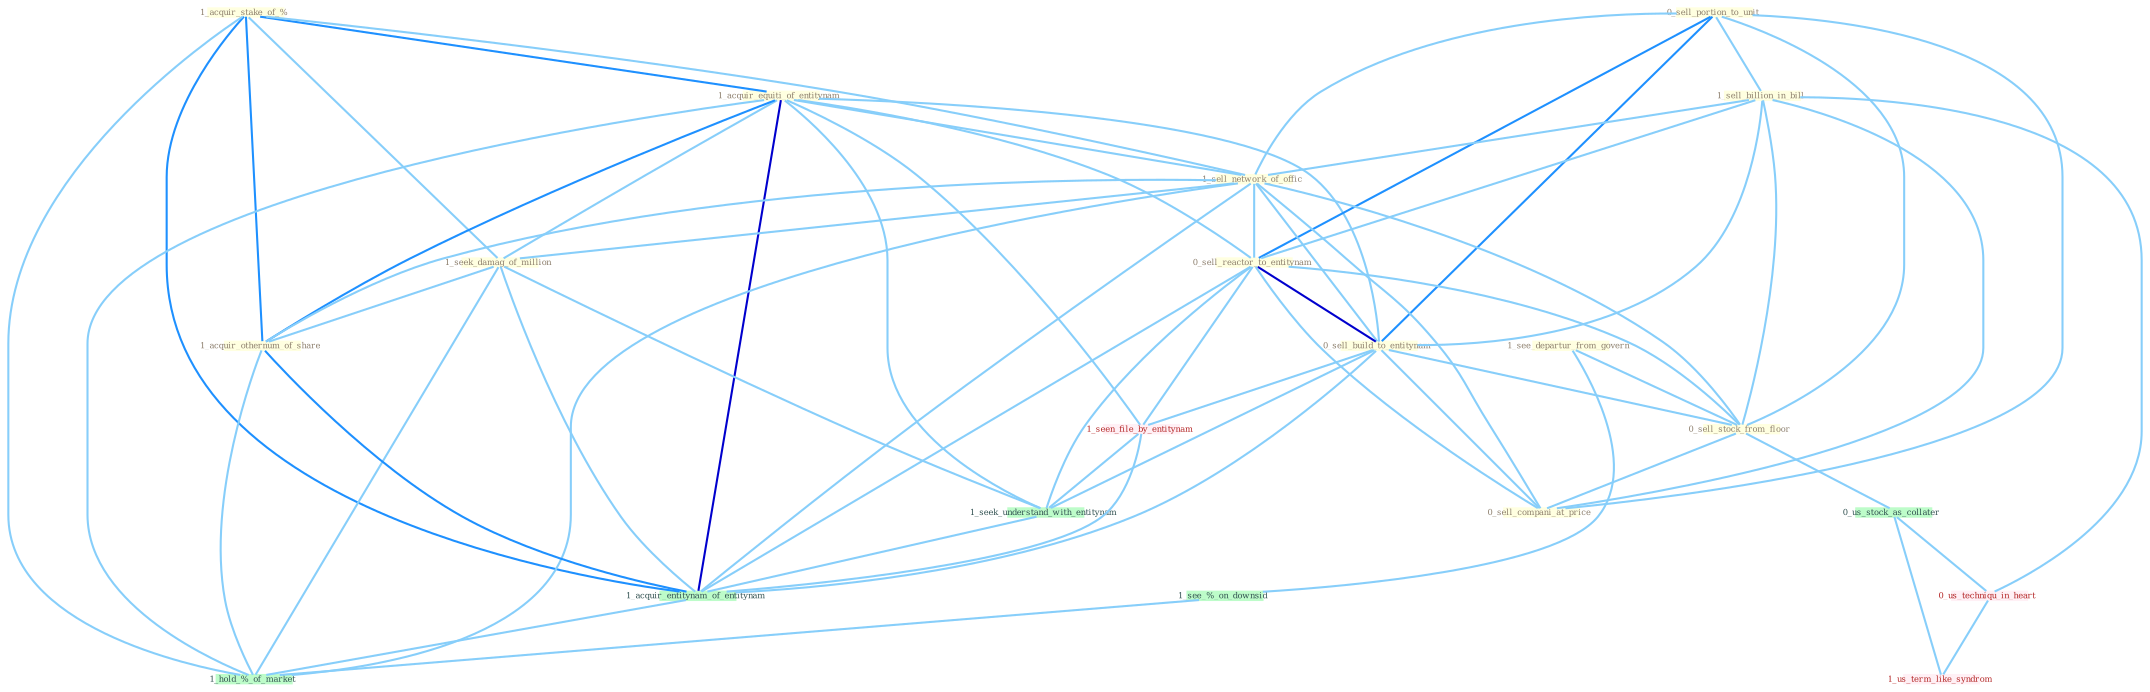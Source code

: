 Graph G{ 
    node
    [shape=polygon,style=filled,width=.5,height=.06,color="#BDFCC9",fixedsize=true,fontsize=4,
    fontcolor="#2f4f4f"];
    {node
    [color="#ffffe0", fontcolor="#8b7d6b"] "1_acquir_stake_of_% " "1_acquir_equiti_of_entitynam " "0_sell_portion_to_unit " "1_sell_billion_in_bill " "1_sell_network_of_offic " "1_seek_damag_of_million " "1_acquir_othernum_of_share " "0_sell_reactor_to_entitynam " "1_see_departur_from_govern " "0_sell_build_to_entitynam " "0_sell_stock_from_floor " "0_sell_compani_at_price "}
{node [color="#fff0f5", fontcolor="#b22222"] "1_seen_file_by_entitynam " "0_us_techniqu_in_heart " "1_us_term_like_syndrom "}
edge [color="#B0E2FF"];

	"1_acquir_stake_of_% " -- "1_acquir_equiti_of_entitynam " [w="2", color="#1e90ff" , len=0.8];
	"1_acquir_stake_of_% " -- "1_sell_network_of_offic " [w="1", color="#87cefa" ];
	"1_acquir_stake_of_% " -- "1_seek_damag_of_million " [w="1", color="#87cefa" ];
	"1_acquir_stake_of_% " -- "1_acquir_othernum_of_share " [w="2", color="#1e90ff" , len=0.8];
	"1_acquir_stake_of_% " -- "1_acquir_entitynam_of_entitynam " [w="2", color="#1e90ff" , len=0.8];
	"1_acquir_stake_of_% " -- "1_hold_%_of_market " [w="1", color="#87cefa" ];
	"1_acquir_equiti_of_entitynam " -- "1_sell_network_of_offic " [w="1", color="#87cefa" ];
	"1_acquir_equiti_of_entitynam " -- "1_seek_damag_of_million " [w="1", color="#87cefa" ];
	"1_acquir_equiti_of_entitynam " -- "1_acquir_othernum_of_share " [w="2", color="#1e90ff" , len=0.8];
	"1_acquir_equiti_of_entitynam " -- "0_sell_reactor_to_entitynam " [w="1", color="#87cefa" ];
	"1_acquir_equiti_of_entitynam " -- "0_sell_build_to_entitynam " [w="1", color="#87cefa" ];
	"1_acquir_equiti_of_entitynam " -- "1_seen_file_by_entitynam " [w="1", color="#87cefa" ];
	"1_acquir_equiti_of_entitynam " -- "1_seek_understand_with_entitynam " [w="1", color="#87cefa" ];
	"1_acquir_equiti_of_entitynam " -- "1_acquir_entitynam_of_entitynam " [w="3", color="#0000cd" , len=0.6];
	"1_acquir_equiti_of_entitynam " -- "1_hold_%_of_market " [w="1", color="#87cefa" ];
	"0_sell_portion_to_unit " -- "1_sell_billion_in_bill " [w="1", color="#87cefa" ];
	"0_sell_portion_to_unit " -- "1_sell_network_of_offic " [w="1", color="#87cefa" ];
	"0_sell_portion_to_unit " -- "0_sell_reactor_to_entitynam " [w="2", color="#1e90ff" , len=0.8];
	"0_sell_portion_to_unit " -- "0_sell_build_to_entitynam " [w="2", color="#1e90ff" , len=0.8];
	"0_sell_portion_to_unit " -- "0_sell_stock_from_floor " [w="1", color="#87cefa" ];
	"0_sell_portion_to_unit " -- "0_sell_compani_at_price " [w="1", color="#87cefa" ];
	"1_sell_billion_in_bill " -- "1_sell_network_of_offic " [w="1", color="#87cefa" ];
	"1_sell_billion_in_bill " -- "0_sell_reactor_to_entitynam " [w="1", color="#87cefa" ];
	"1_sell_billion_in_bill " -- "0_sell_build_to_entitynam " [w="1", color="#87cefa" ];
	"1_sell_billion_in_bill " -- "0_sell_stock_from_floor " [w="1", color="#87cefa" ];
	"1_sell_billion_in_bill " -- "0_sell_compani_at_price " [w="1", color="#87cefa" ];
	"1_sell_billion_in_bill " -- "0_us_techniqu_in_heart " [w="1", color="#87cefa" ];
	"1_sell_network_of_offic " -- "1_seek_damag_of_million " [w="1", color="#87cefa" ];
	"1_sell_network_of_offic " -- "1_acquir_othernum_of_share " [w="1", color="#87cefa" ];
	"1_sell_network_of_offic " -- "0_sell_reactor_to_entitynam " [w="1", color="#87cefa" ];
	"1_sell_network_of_offic " -- "0_sell_build_to_entitynam " [w="1", color="#87cefa" ];
	"1_sell_network_of_offic " -- "0_sell_stock_from_floor " [w="1", color="#87cefa" ];
	"1_sell_network_of_offic " -- "0_sell_compani_at_price " [w="1", color="#87cefa" ];
	"1_sell_network_of_offic " -- "1_acquir_entitynam_of_entitynam " [w="1", color="#87cefa" ];
	"1_sell_network_of_offic " -- "1_hold_%_of_market " [w="1", color="#87cefa" ];
	"1_seek_damag_of_million " -- "1_acquir_othernum_of_share " [w="1", color="#87cefa" ];
	"1_seek_damag_of_million " -- "1_seek_understand_with_entitynam " [w="1", color="#87cefa" ];
	"1_seek_damag_of_million " -- "1_acquir_entitynam_of_entitynam " [w="1", color="#87cefa" ];
	"1_seek_damag_of_million " -- "1_hold_%_of_market " [w="1", color="#87cefa" ];
	"1_acquir_othernum_of_share " -- "1_acquir_entitynam_of_entitynam " [w="2", color="#1e90ff" , len=0.8];
	"1_acquir_othernum_of_share " -- "1_hold_%_of_market " [w="1", color="#87cefa" ];
	"0_sell_reactor_to_entitynam " -- "0_sell_build_to_entitynam " [w="3", color="#0000cd" , len=0.6];
	"0_sell_reactor_to_entitynam " -- "0_sell_stock_from_floor " [w="1", color="#87cefa" ];
	"0_sell_reactor_to_entitynam " -- "0_sell_compani_at_price " [w="1", color="#87cefa" ];
	"0_sell_reactor_to_entitynam " -- "1_seen_file_by_entitynam " [w="1", color="#87cefa" ];
	"0_sell_reactor_to_entitynam " -- "1_seek_understand_with_entitynam " [w="1", color="#87cefa" ];
	"0_sell_reactor_to_entitynam " -- "1_acquir_entitynam_of_entitynam " [w="1", color="#87cefa" ];
	"1_see_departur_from_govern " -- "0_sell_stock_from_floor " [w="1", color="#87cefa" ];
	"1_see_departur_from_govern " -- "1_see_%_on_downsid " [w="1", color="#87cefa" ];
	"0_sell_build_to_entitynam " -- "0_sell_stock_from_floor " [w="1", color="#87cefa" ];
	"0_sell_build_to_entitynam " -- "0_sell_compani_at_price " [w="1", color="#87cefa" ];
	"0_sell_build_to_entitynam " -- "1_seen_file_by_entitynam " [w="1", color="#87cefa" ];
	"0_sell_build_to_entitynam " -- "1_seek_understand_with_entitynam " [w="1", color="#87cefa" ];
	"0_sell_build_to_entitynam " -- "1_acquir_entitynam_of_entitynam " [w="1", color="#87cefa" ];
	"0_sell_stock_from_floor " -- "0_sell_compani_at_price " [w="1", color="#87cefa" ];
	"0_sell_stock_from_floor " -- "0_us_stock_as_collater " [w="1", color="#87cefa" ];
	"1_seen_file_by_entitynam " -- "1_seek_understand_with_entitynam " [w="1", color="#87cefa" ];
	"1_seen_file_by_entitynam " -- "1_acquir_entitynam_of_entitynam " [w="1", color="#87cefa" ];
	"0_us_stock_as_collater " -- "0_us_techniqu_in_heart " [w="1", color="#87cefa" ];
	"0_us_stock_as_collater " -- "1_us_term_like_syndrom " [w="1", color="#87cefa" ];
	"1_seek_understand_with_entitynam " -- "1_acquir_entitynam_of_entitynam " [w="1", color="#87cefa" ];
	"1_acquir_entitynam_of_entitynam " -- "1_hold_%_of_market " [w="1", color="#87cefa" ];
	"0_us_techniqu_in_heart " -- "1_us_term_like_syndrom " [w="1", color="#87cefa" ];
	"1_see_%_on_downsid " -- "1_hold_%_of_market " [w="1", color="#87cefa" ];
}